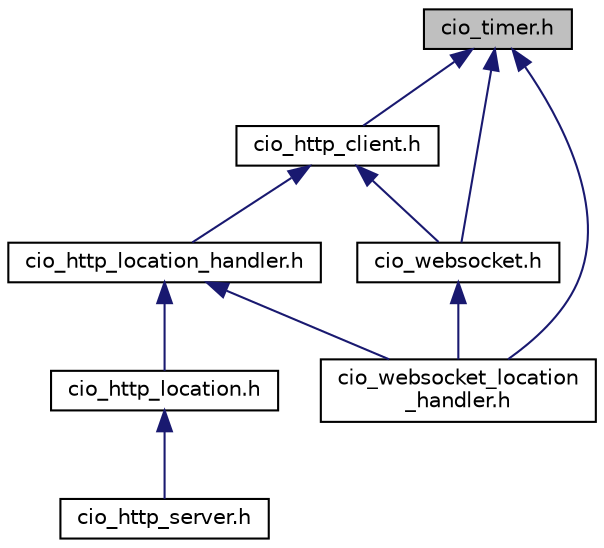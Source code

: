digraph "cio_timer.h"
{
  edge [fontname="Helvetica",fontsize="10",labelfontname="Helvetica",labelfontsize="10"];
  node [fontname="Helvetica",fontsize="10",shape=record];
  Node9 [label="cio_timer.h",height=0.2,width=0.4,color="black", fillcolor="grey75", style="filled", fontcolor="black"];
  Node9 -> Node10 [dir="back",color="midnightblue",fontsize="10",style="solid",fontname="Helvetica"];
  Node10 [label="cio_http_client.h",height=0.2,width=0.4,color="black", fillcolor="white", style="filled",URL="$cio__http__client_8h.html",tooltip="The interface to an HTTP client connection. "];
  Node10 -> Node11 [dir="back",color="midnightblue",fontsize="10",style="solid",fontname="Helvetica"];
  Node11 [label="cio_http_location_handler.h",height=0.2,width=0.4,color="black", fillcolor="white", style="filled",URL="$cio__http__location__handler_8h.html",tooltip="Generic interface to write user specific HTTP handlers. "];
  Node11 -> Node12 [dir="back",color="midnightblue",fontsize="10",style="solid",fontname="Helvetica"];
  Node12 [label="cio_http_location.h",height=0.2,width=0.4,color="black", fillcolor="white", style="filled",URL="$cio__http__location_8h.html",tooltip="This file contains the declarations for initializing an location in an HTTP server. "];
  Node12 -> Node13 [dir="back",color="midnightblue",fontsize="10",style="solid",fontname="Helvetica"];
  Node13 [label="cio_http_server.h",height=0.2,width=0.4,color="black", fillcolor="white", style="filled",URL="$cio__http__server_8h.html",tooltip="This file contains the declarations you need to know if you want to implement an HTTP server..."];
  Node11 -> Node14 [dir="back",color="midnightblue",fontsize="10",style="solid",fontname="Helvetica"];
  Node14 [label="cio_websocket_location\l_handler.h",height=0.2,width=0.4,color="black", fillcolor="white", style="filled",URL="$cio__websocket__location__handler_8h.html"];
  Node10 -> Node15 [dir="back",color="midnightblue",fontsize="10",style="solid",fontname="Helvetica"];
  Node15 [label="cio_websocket.h",height=0.2,width=0.4,color="black", fillcolor="white", style="filled",URL="$cio__websocket_8h.html",tooltip="This file contains the declarations all users of a cio_websocket need to know. "];
  Node15 -> Node14 [dir="back",color="midnightblue",fontsize="10",style="solid",fontname="Helvetica"];
  Node9 -> Node15 [dir="back",color="midnightblue",fontsize="10",style="solid",fontname="Helvetica"];
  Node9 -> Node14 [dir="back",color="midnightblue",fontsize="10",style="solid",fontname="Helvetica"];
}
